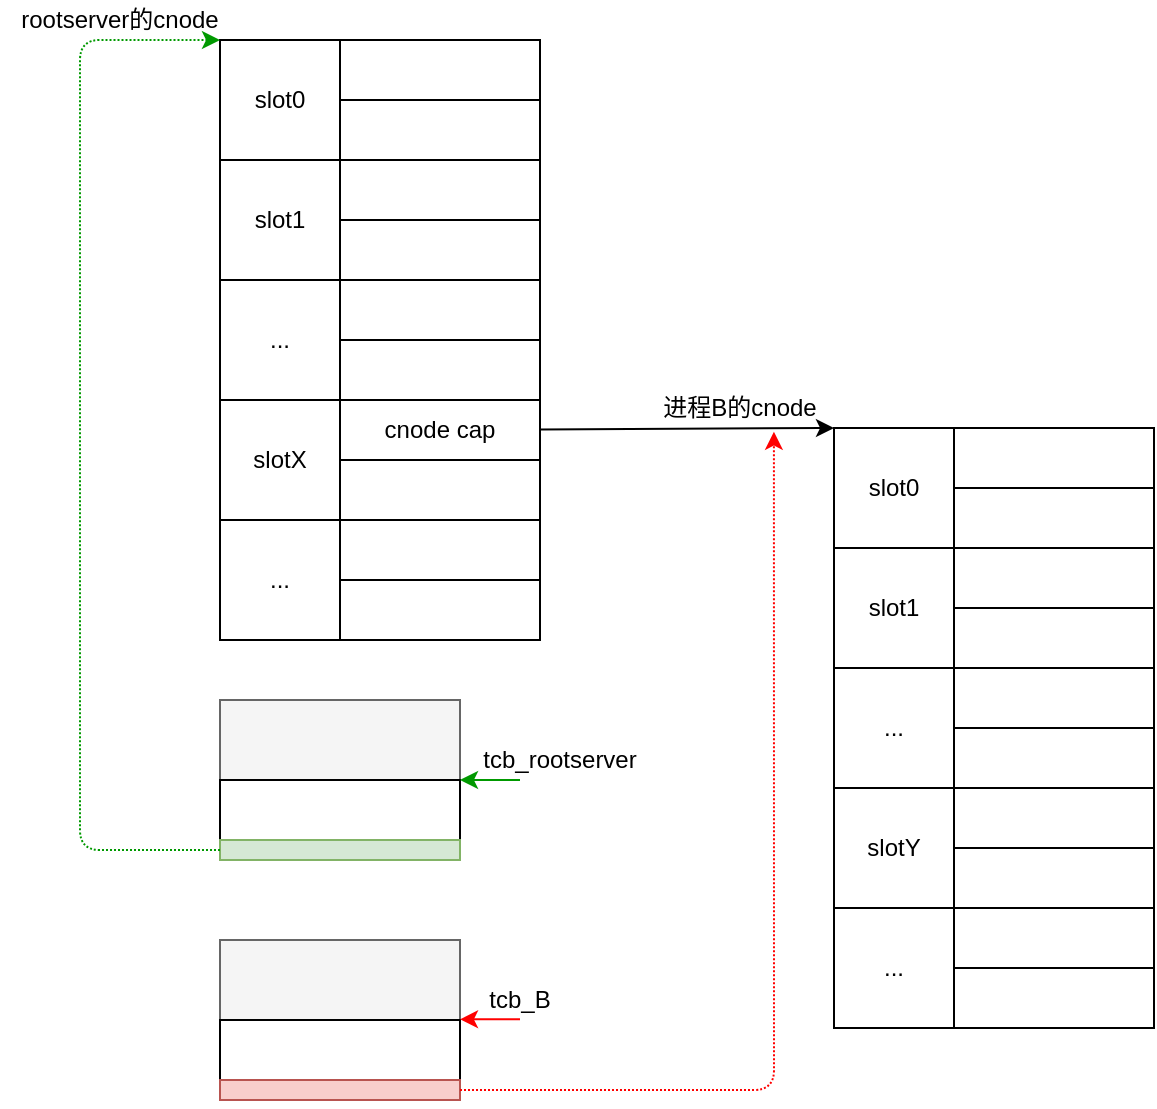 <mxfile version="14.8.2" type="github" pages="2">
  <diagram id="0ndISeXUmmei2BmkHa93" name="第 1 页">
    <mxGraphModel dx="1148" dy="621" grid="1" gridSize="10" guides="1" tooltips="1" connect="1" arrows="1" fold="1" page="1" pageScale="1" pageWidth="850" pageHeight="1100" math="0" shadow="0">
      <root>
        <mxCell id="0" />
        <mxCell id="1" parent="0" />
        <mxCell id="GA6zOthMfiOWwRpfHC2D-1" value="slot0" style="rounded=0;whiteSpace=wrap;html=1;" vertex="1" parent="1">
          <mxGeometry x="130" y="150" width="60" height="60" as="geometry" />
        </mxCell>
        <mxCell id="GA6zOthMfiOWwRpfHC2D-2" value="slot1" style="rounded=0;whiteSpace=wrap;html=1;" vertex="1" parent="1">
          <mxGeometry x="130" y="210" width="60" height="60" as="geometry" />
        </mxCell>
        <mxCell id="GA6zOthMfiOWwRpfHC2D-3" value="" style="rounded=0;whiteSpace=wrap;html=1;" vertex="1" parent="1">
          <mxGeometry x="190" y="150" width="100" height="30" as="geometry" />
        </mxCell>
        <mxCell id="GA6zOthMfiOWwRpfHC2D-4" value="" style="rounded=0;whiteSpace=wrap;html=1;" vertex="1" parent="1">
          <mxGeometry x="190" y="180" width="100" height="30" as="geometry" />
        </mxCell>
        <mxCell id="GA6zOthMfiOWwRpfHC2D-5" value="" style="rounded=0;whiteSpace=wrap;html=1;" vertex="1" parent="1">
          <mxGeometry x="190" y="210" width="100" height="30" as="geometry" />
        </mxCell>
        <mxCell id="GA6zOthMfiOWwRpfHC2D-6" value="" style="rounded=0;whiteSpace=wrap;html=1;" vertex="1" parent="1">
          <mxGeometry x="190" y="240" width="100" height="30" as="geometry" />
        </mxCell>
        <mxCell id="GA6zOthMfiOWwRpfHC2D-7" value="..." style="rounded=0;whiteSpace=wrap;html=1;" vertex="1" parent="1">
          <mxGeometry x="130" y="270" width="60" height="60" as="geometry" />
        </mxCell>
        <mxCell id="GA6zOthMfiOWwRpfHC2D-8" value="" style="rounded=0;whiteSpace=wrap;html=1;" vertex="1" parent="1">
          <mxGeometry x="190" y="270" width="100" height="30" as="geometry" />
        </mxCell>
        <mxCell id="GA6zOthMfiOWwRpfHC2D-9" value="" style="rounded=0;whiteSpace=wrap;html=1;" vertex="1" parent="1">
          <mxGeometry x="190" y="300" width="100" height="30" as="geometry" />
        </mxCell>
        <mxCell id="GA6zOthMfiOWwRpfHC2D-10" value="slotX" style="rounded=0;whiteSpace=wrap;html=1;" vertex="1" parent="1">
          <mxGeometry x="130" y="330" width="60" height="60" as="geometry" />
        </mxCell>
        <mxCell id="GA6zOthMfiOWwRpfHC2D-11" value="cnode cap" style="rounded=0;whiteSpace=wrap;html=1;" vertex="1" parent="1">
          <mxGeometry x="190" y="330" width="100" height="30" as="geometry" />
        </mxCell>
        <mxCell id="GA6zOthMfiOWwRpfHC2D-12" value="" style="rounded=0;whiteSpace=wrap;html=1;" vertex="1" parent="1">
          <mxGeometry x="190" y="360" width="100" height="30" as="geometry" />
        </mxCell>
        <mxCell id="GA6zOthMfiOWwRpfHC2D-13" value="..." style="rounded=0;whiteSpace=wrap;html=1;" vertex="1" parent="1">
          <mxGeometry x="130" y="390" width="60" height="60" as="geometry" />
        </mxCell>
        <mxCell id="GA6zOthMfiOWwRpfHC2D-14" value="" style="rounded=0;whiteSpace=wrap;html=1;" vertex="1" parent="1">
          <mxGeometry x="190" y="390" width="100" height="30" as="geometry" />
        </mxCell>
        <mxCell id="GA6zOthMfiOWwRpfHC2D-15" value="" style="rounded=0;whiteSpace=wrap;html=1;" vertex="1" parent="1">
          <mxGeometry x="190" y="420" width="100" height="30" as="geometry" />
        </mxCell>
        <mxCell id="GA6zOthMfiOWwRpfHC2D-20" value="rootserver的cnode" style="text;html=1;strokeColor=none;fillColor=none;align=center;verticalAlign=middle;whiteSpace=wrap;rounded=0;" vertex="1" parent="1">
          <mxGeometry x="20" y="130" width="120" height="20" as="geometry" />
        </mxCell>
        <mxCell id="GA6zOthMfiOWwRpfHC2D-21" value="slot0" style="rounded=0;whiteSpace=wrap;html=1;" vertex="1" parent="1">
          <mxGeometry x="437" y="344" width="60" height="60" as="geometry" />
        </mxCell>
        <mxCell id="GA6zOthMfiOWwRpfHC2D-22" value="slot1" style="rounded=0;whiteSpace=wrap;html=1;" vertex="1" parent="1">
          <mxGeometry x="437" y="404" width="60" height="60" as="geometry" />
        </mxCell>
        <mxCell id="GA6zOthMfiOWwRpfHC2D-23" value="" style="rounded=0;whiteSpace=wrap;html=1;" vertex="1" parent="1">
          <mxGeometry x="497" y="344" width="100" height="30" as="geometry" />
        </mxCell>
        <mxCell id="GA6zOthMfiOWwRpfHC2D-24" value="" style="rounded=0;whiteSpace=wrap;html=1;" vertex="1" parent="1">
          <mxGeometry x="497" y="374" width="100" height="30" as="geometry" />
        </mxCell>
        <mxCell id="GA6zOthMfiOWwRpfHC2D-25" value="" style="rounded=0;whiteSpace=wrap;html=1;" vertex="1" parent="1">
          <mxGeometry x="497" y="404" width="100" height="30" as="geometry" />
        </mxCell>
        <mxCell id="GA6zOthMfiOWwRpfHC2D-26" value="" style="rounded=0;whiteSpace=wrap;html=1;" vertex="1" parent="1">
          <mxGeometry x="497" y="434" width="100" height="30" as="geometry" />
        </mxCell>
        <mxCell id="GA6zOthMfiOWwRpfHC2D-27" value="..." style="rounded=0;whiteSpace=wrap;html=1;" vertex="1" parent="1">
          <mxGeometry x="437" y="464" width="60" height="60" as="geometry" />
        </mxCell>
        <mxCell id="GA6zOthMfiOWwRpfHC2D-28" value="" style="rounded=0;whiteSpace=wrap;html=1;" vertex="1" parent="1">
          <mxGeometry x="497" y="464" width="100" height="30" as="geometry" />
        </mxCell>
        <mxCell id="GA6zOthMfiOWwRpfHC2D-29" value="" style="rounded=0;whiteSpace=wrap;html=1;" vertex="1" parent="1">
          <mxGeometry x="497" y="494" width="100" height="30" as="geometry" />
        </mxCell>
        <mxCell id="GA6zOthMfiOWwRpfHC2D-30" value="slotY" style="rounded=0;whiteSpace=wrap;html=1;" vertex="1" parent="1">
          <mxGeometry x="437" y="524" width="60" height="60" as="geometry" />
        </mxCell>
        <mxCell id="GA6zOthMfiOWwRpfHC2D-31" value="" style="rounded=0;whiteSpace=wrap;html=1;" vertex="1" parent="1">
          <mxGeometry x="497" y="524" width="100" height="30" as="geometry" />
        </mxCell>
        <mxCell id="GA6zOthMfiOWwRpfHC2D-32" value="" style="rounded=0;whiteSpace=wrap;html=1;" vertex="1" parent="1">
          <mxGeometry x="497" y="554" width="100" height="30" as="geometry" />
        </mxCell>
        <mxCell id="GA6zOthMfiOWwRpfHC2D-33" value="..." style="rounded=0;whiteSpace=wrap;html=1;" vertex="1" parent="1">
          <mxGeometry x="437" y="584" width="60" height="60" as="geometry" />
        </mxCell>
        <mxCell id="GA6zOthMfiOWwRpfHC2D-34" value="" style="rounded=0;whiteSpace=wrap;html=1;" vertex="1" parent="1">
          <mxGeometry x="497" y="584" width="100" height="30" as="geometry" />
        </mxCell>
        <mxCell id="GA6zOthMfiOWwRpfHC2D-35" value="" style="rounded=0;whiteSpace=wrap;html=1;" vertex="1" parent="1">
          <mxGeometry x="497" y="614" width="100" height="30" as="geometry" />
        </mxCell>
        <mxCell id="GA6zOthMfiOWwRpfHC2D-36" value="" style="endArrow=classic;html=1;entryX=0;entryY=0;entryDx=0;entryDy=0;" edge="1" target="GA6zOthMfiOWwRpfHC2D-21" parent="1" source="GA6zOthMfiOWwRpfHC2D-11">
          <mxGeometry width="50" height="50" relative="1" as="geometry">
            <mxPoint x="445" y="350" as="sourcePoint" />
            <mxPoint x="485" y="310" as="targetPoint" />
          </mxGeometry>
        </mxCell>
        <mxCell id="GA6zOthMfiOWwRpfHC2D-37" value="进程B的cnode" style="text;html=1;strokeColor=none;fillColor=none;align=center;verticalAlign=middle;whiteSpace=wrap;rounded=0;" vertex="1" parent="1">
          <mxGeometry x="310" y="324" width="160" height="20" as="geometry" />
        </mxCell>
        <mxCell id="GA6zOthMfiOWwRpfHC2D-38" value="" style="rounded=0;whiteSpace=wrap;html=1;fillColor=#f5f5f5;strokeColor=#666666;fontColor=#333333;" vertex="1" parent="1">
          <mxGeometry x="130" y="480" width="120" height="40" as="geometry" />
        </mxCell>
        <mxCell id="GA6zOthMfiOWwRpfHC2D-39" value="" style="rounded=0;whiteSpace=wrap;html=1;fillColor=#f5f5f5;strokeColor=#666666;fontColor=#333333;" vertex="1" parent="1">
          <mxGeometry x="130" y="600" width="120" height="40" as="geometry" />
        </mxCell>
        <mxCell id="GA6zOthMfiOWwRpfHC2D-40" value="" style="rounded=0;whiteSpace=wrap;html=1;" vertex="1" parent="1">
          <mxGeometry x="130" y="520" width="120" height="30" as="geometry" />
        </mxCell>
        <mxCell id="GA6zOthMfiOWwRpfHC2D-41" value="" style="rounded=0;whiteSpace=wrap;html=1;" vertex="1" parent="1">
          <mxGeometry x="130" y="640" width="120" height="30" as="geometry" />
        </mxCell>
        <mxCell id="GA6zOthMfiOWwRpfHC2D-42" value="" style="rounded=0;whiteSpace=wrap;html=1;fillColor=#d5e8d4;strokeColor=#82b366;" vertex="1" parent="1">
          <mxGeometry x="130" y="550" width="120" height="10" as="geometry" />
        </mxCell>
        <mxCell id="GA6zOthMfiOWwRpfHC2D-43" value="" style="rounded=0;whiteSpace=wrap;html=1;fillColor=#f8cecc;strokeColor=#b85450;" vertex="1" parent="1">
          <mxGeometry x="130" y="670" width="120" height="10" as="geometry" />
        </mxCell>
        <mxCell id="GA6zOthMfiOWwRpfHC2D-44" value="tcb_rootserver" style="text;html=1;strokeColor=none;fillColor=none;align=center;verticalAlign=middle;whiteSpace=wrap;rounded=0;" vertex="1" parent="1">
          <mxGeometry x="280" y="500" width="40" height="20" as="geometry" />
        </mxCell>
        <mxCell id="GA6zOthMfiOWwRpfHC2D-45" value="tcb_B" style="text;html=1;strokeColor=none;fillColor=none;align=center;verticalAlign=middle;whiteSpace=wrap;rounded=0;" vertex="1" parent="1">
          <mxGeometry x="260" y="620" width="40" height="20" as="geometry" />
        </mxCell>
        <mxCell id="GA6zOthMfiOWwRpfHC2D-46" value="" style="edgeStyle=segmentEdgeStyle;endArrow=classic;html=1;dashed=1;exitX=0;exitY=0.5;exitDx=0;exitDy=0;dashPattern=1 1;strokeColor=#009900;" edge="1" parent="1" source="GA6zOthMfiOWwRpfHC2D-42">
          <mxGeometry width="50" height="50" relative="1" as="geometry">
            <mxPoint x="20" y="735" as="sourcePoint" />
            <mxPoint x="130" y="150" as="targetPoint" />
            <Array as="points">
              <mxPoint x="60" y="555" />
              <mxPoint x="60" y="150" />
            </Array>
          </mxGeometry>
        </mxCell>
        <mxCell id="GA6zOthMfiOWwRpfHC2D-48" value="" style="edgeStyle=segmentEdgeStyle;endArrow=classic;html=1;dashed=1;dashPattern=1 1;exitX=1;exitY=0.5;exitDx=0;exitDy=0;strokeColor=#FF0000;entryX=0.606;entryY=1.093;entryDx=0;entryDy=0;entryPerimeter=0;" edge="1" parent="1" source="GA6zOthMfiOWwRpfHC2D-43" target="GA6zOthMfiOWwRpfHC2D-37">
          <mxGeometry width="50" height="50" relative="1" as="geometry">
            <mxPoint x="250" y="680" as="sourcePoint" />
            <mxPoint x="300" y="630" as="targetPoint" />
          </mxGeometry>
        </mxCell>
        <mxCell id="GA6zOthMfiOWwRpfHC2D-49" value="" style="endArrow=classic;html=1;strokeColor=#009900;" edge="1" parent="1">
          <mxGeometry width="50" height="50" relative="1" as="geometry">
            <mxPoint x="280" y="520" as="sourcePoint" />
            <mxPoint x="250" y="520" as="targetPoint" />
          </mxGeometry>
        </mxCell>
        <mxCell id="GA6zOthMfiOWwRpfHC2D-50" value="" style="endArrow=classic;html=1;strokeColor=#FF0000;" edge="1" parent="1">
          <mxGeometry width="50" height="50" relative="1" as="geometry">
            <mxPoint x="280" y="639.67" as="sourcePoint" />
            <mxPoint x="250" y="639.67" as="targetPoint" />
          </mxGeometry>
        </mxCell>
      </root>
    </mxGraphModel>
  </diagram>
  <diagram id="XrJW71CT-f0KFa2B1o5i" name="第 2 页">
    <mxGraphModel dx="950" dy="514" grid="1" gridSize="10" guides="1" tooltips="1" connect="1" arrows="1" fold="1" page="1" pageScale="1" pageWidth="850" pageHeight="1100" math="0" shadow="0">
      <root>
        <mxCell id="EugHhYfA00DBPjp3gNxW-0" />
        <mxCell id="EugHhYfA00DBPjp3gNxW-1" parent="EugHhYfA00DBPjp3gNxW-0" />
        <mxCell id="EugHhYfA00DBPjp3gNxW-2" value="slot0" style="rounded=0;whiteSpace=wrap;html=1;" vertex="1" parent="EugHhYfA00DBPjp3gNxW-1">
          <mxGeometry x="130" y="150" width="60" height="60" as="geometry" />
        </mxCell>
        <mxCell id="EugHhYfA00DBPjp3gNxW-3" value="slot1" style="rounded=0;whiteSpace=wrap;html=1;" vertex="1" parent="EugHhYfA00DBPjp3gNxW-1">
          <mxGeometry x="130" y="210" width="60" height="60" as="geometry" />
        </mxCell>
        <mxCell id="EugHhYfA00DBPjp3gNxW-4" value="" style="rounded=0;whiteSpace=wrap;html=1;" vertex="1" parent="EugHhYfA00DBPjp3gNxW-1">
          <mxGeometry x="190" y="150" width="100" height="30" as="geometry" />
        </mxCell>
        <mxCell id="EugHhYfA00DBPjp3gNxW-5" value="" style="rounded=0;whiteSpace=wrap;html=1;" vertex="1" parent="EugHhYfA00DBPjp3gNxW-1">
          <mxGeometry x="190" y="180" width="100" height="30" as="geometry" />
        </mxCell>
        <mxCell id="EugHhYfA00DBPjp3gNxW-6" value="" style="rounded=0;whiteSpace=wrap;html=1;" vertex="1" parent="EugHhYfA00DBPjp3gNxW-1">
          <mxGeometry x="190" y="210" width="100" height="30" as="geometry" />
        </mxCell>
        <mxCell id="EugHhYfA00DBPjp3gNxW-7" value="" style="rounded=0;whiteSpace=wrap;html=1;" vertex="1" parent="EugHhYfA00DBPjp3gNxW-1">
          <mxGeometry x="190" y="240" width="100" height="30" as="geometry" />
        </mxCell>
        <mxCell id="EugHhYfA00DBPjp3gNxW-8" value="..." style="rounded=0;whiteSpace=wrap;html=1;" vertex="1" parent="EugHhYfA00DBPjp3gNxW-1">
          <mxGeometry x="130" y="270" width="60" height="60" as="geometry" />
        </mxCell>
        <mxCell id="EugHhYfA00DBPjp3gNxW-9" value="" style="rounded=0;whiteSpace=wrap;html=1;" vertex="1" parent="EugHhYfA00DBPjp3gNxW-1">
          <mxGeometry x="190" y="270" width="100" height="30" as="geometry" />
        </mxCell>
        <mxCell id="EugHhYfA00DBPjp3gNxW-10" value="" style="rounded=0;whiteSpace=wrap;html=1;" vertex="1" parent="EugHhYfA00DBPjp3gNxW-1">
          <mxGeometry x="190" y="300" width="100" height="30" as="geometry" />
        </mxCell>
        <mxCell id="EugHhYfA00DBPjp3gNxW-11" value="slotX" style="rounded=0;whiteSpace=wrap;html=1;" vertex="1" parent="EugHhYfA00DBPjp3gNxW-1">
          <mxGeometry x="130" y="330" width="60" height="60" as="geometry" />
        </mxCell>
        <mxCell id="EugHhYfA00DBPjp3gNxW-12" value="B cnode cap" style="rounded=0;whiteSpace=wrap;html=1;gradientColor=#ffd966;fillColor=#fff2cc;strokeColor=#d6b656;" vertex="1" parent="EugHhYfA00DBPjp3gNxW-1">
          <mxGeometry x="190" y="330" width="100" height="30" as="geometry" />
        </mxCell>
        <mxCell id="EugHhYfA00DBPjp3gNxW-13" value="" style="rounded=0;whiteSpace=wrap;html=1;" vertex="1" parent="EugHhYfA00DBPjp3gNxW-1">
          <mxGeometry x="190" y="360" width="100" height="30" as="geometry" />
        </mxCell>
        <mxCell id="EugHhYfA00DBPjp3gNxW-14" value="..." style="rounded=0;whiteSpace=wrap;html=1;" vertex="1" parent="EugHhYfA00DBPjp3gNxW-1">
          <mxGeometry x="130" y="390" width="60" height="60" as="geometry" />
        </mxCell>
        <mxCell id="EugHhYfA00DBPjp3gNxW-15" value="" style="rounded=0;whiteSpace=wrap;html=1;" vertex="1" parent="EugHhYfA00DBPjp3gNxW-1">
          <mxGeometry x="190" y="390" width="100" height="30" as="geometry" />
        </mxCell>
        <mxCell id="EugHhYfA00DBPjp3gNxW-16" value="" style="rounded=0;whiteSpace=wrap;html=1;" vertex="1" parent="EugHhYfA00DBPjp3gNxW-1">
          <mxGeometry x="190" y="420" width="100" height="30" as="geometry" />
        </mxCell>
        <mxCell id="EugHhYfA00DBPjp3gNxW-17" value="rootserver的cnode" style="text;html=1;strokeColor=none;fillColor=none;align=center;verticalAlign=middle;whiteSpace=wrap;rounded=0;" vertex="1" parent="EugHhYfA00DBPjp3gNxW-1">
          <mxGeometry x="20" y="130" width="120" height="20" as="geometry" />
        </mxCell>
        <mxCell id="EugHhYfA00DBPjp3gNxW-18" value="slot0" style="rounded=0;whiteSpace=wrap;html=1;" vertex="1" parent="EugHhYfA00DBPjp3gNxW-1">
          <mxGeometry x="437" y="344" width="60" height="60" as="geometry" />
        </mxCell>
        <mxCell id="EugHhYfA00DBPjp3gNxW-19" value="slot1" style="rounded=0;whiteSpace=wrap;html=1;" vertex="1" parent="EugHhYfA00DBPjp3gNxW-1">
          <mxGeometry x="437" y="404" width="60" height="60" as="geometry" />
        </mxCell>
        <mxCell id="EugHhYfA00DBPjp3gNxW-20" value="" style="rounded=0;whiteSpace=wrap;html=1;" vertex="1" parent="EugHhYfA00DBPjp3gNxW-1">
          <mxGeometry x="497" y="344" width="100" height="30" as="geometry" />
        </mxCell>
        <mxCell id="EugHhYfA00DBPjp3gNxW-21" value="" style="rounded=0;whiteSpace=wrap;html=1;" vertex="1" parent="EugHhYfA00DBPjp3gNxW-1">
          <mxGeometry x="497" y="374" width="100" height="30" as="geometry" />
        </mxCell>
        <mxCell id="EugHhYfA00DBPjp3gNxW-22" value="" style="rounded=0;whiteSpace=wrap;html=1;" vertex="1" parent="EugHhYfA00DBPjp3gNxW-1">
          <mxGeometry x="497" y="404" width="100" height="30" as="geometry" />
        </mxCell>
        <mxCell id="EugHhYfA00DBPjp3gNxW-23" value="" style="rounded=0;whiteSpace=wrap;html=1;" vertex="1" parent="EugHhYfA00DBPjp3gNxW-1">
          <mxGeometry x="497" y="434" width="100" height="30" as="geometry" />
        </mxCell>
        <mxCell id="EugHhYfA00DBPjp3gNxW-24" value="slot2" style="rounded=0;whiteSpace=wrap;html=1;" vertex="1" parent="EugHhYfA00DBPjp3gNxW-1">
          <mxGeometry x="437" y="464" width="60" height="60" as="geometry" />
        </mxCell>
        <mxCell id="EugHhYfA00DBPjp3gNxW-25" value="dst fault ep cap" style="rounded=0;whiteSpace=wrap;html=1;gradientColor=#7ea6e0;fillColor=#dae8fc;strokeColor=#6c8ebf;" vertex="1" parent="EugHhYfA00DBPjp3gNxW-1">
          <mxGeometry x="497" y="464" width="100" height="30" as="geometry" />
        </mxCell>
        <mxCell id="EugHhYfA00DBPjp3gNxW-26" value="mdb" style="rounded=0;whiteSpace=wrap;html=1;" vertex="1" parent="EugHhYfA00DBPjp3gNxW-1">
          <mxGeometry x="497" y="494" width="100" height="30" as="geometry" />
        </mxCell>
        <mxCell id="EugHhYfA00DBPjp3gNxW-27" value="..." style="rounded=0;whiteSpace=wrap;html=1;" vertex="1" parent="EugHhYfA00DBPjp3gNxW-1">
          <mxGeometry x="437" y="524" width="60" height="60" as="geometry" />
        </mxCell>
        <mxCell id="EugHhYfA00DBPjp3gNxW-28" value="" style="rounded=0;whiteSpace=wrap;html=1;" vertex="1" parent="EugHhYfA00DBPjp3gNxW-1">
          <mxGeometry x="497" y="524" width="100" height="30" as="geometry" />
        </mxCell>
        <mxCell id="EugHhYfA00DBPjp3gNxW-29" value="" style="rounded=0;whiteSpace=wrap;html=1;" vertex="1" parent="EugHhYfA00DBPjp3gNxW-1">
          <mxGeometry x="497" y="554" width="100" height="30" as="geometry" />
        </mxCell>
        <mxCell id="EugHhYfA00DBPjp3gNxW-33" value="" style="endArrow=classic;html=1;entryX=0;entryY=0;entryDx=0;entryDy=0;" edge="1" parent="EugHhYfA00DBPjp3gNxW-1" source="EugHhYfA00DBPjp3gNxW-12" target="EugHhYfA00DBPjp3gNxW-18">
          <mxGeometry width="50" height="50" relative="1" as="geometry">
            <mxPoint x="445" y="350" as="sourcePoint" />
            <mxPoint x="485" y="310" as="targetPoint" />
          </mxGeometry>
        </mxCell>
        <mxCell id="EugHhYfA00DBPjp3gNxW-34" value="进程B的cnode" style="text;html=1;strokeColor=none;fillColor=none;align=center;verticalAlign=middle;whiteSpace=wrap;rounded=0;" vertex="1" parent="EugHhYfA00DBPjp3gNxW-1">
          <mxGeometry x="345" y="324" width="80" height="20" as="geometry" />
        </mxCell>
        <mxCell id="EugHhYfA00DBPjp3gNxW-35" value="" style="rounded=0;whiteSpace=wrap;html=1;fillColor=#f5f5f5;strokeColor=#666666;fontColor=#333333;" vertex="1" parent="EugHhYfA00DBPjp3gNxW-1">
          <mxGeometry x="477" y="130" width="120" height="40" as="geometry" />
        </mxCell>
        <mxCell id="EugHhYfA00DBPjp3gNxW-36" value="" style="rounded=0;whiteSpace=wrap;html=1;fillColor=#f5f5f5;strokeColor=#666666;fontColor=#333333;" vertex="1" parent="EugHhYfA00DBPjp3gNxW-1">
          <mxGeometry x="480" y="245" width="120" height="40" as="geometry" />
        </mxCell>
        <mxCell id="EugHhYfA00DBPjp3gNxW-37" value="" style="rounded=0;whiteSpace=wrap;html=1;" vertex="1" parent="EugHhYfA00DBPjp3gNxW-1">
          <mxGeometry x="477" y="170" width="120" height="30" as="geometry" />
        </mxCell>
        <mxCell id="EugHhYfA00DBPjp3gNxW-38" value="" style="rounded=0;whiteSpace=wrap;html=1;" vertex="1" parent="EugHhYfA00DBPjp3gNxW-1">
          <mxGeometry x="480" y="285" width="120" height="30" as="geometry" />
        </mxCell>
        <mxCell id="EugHhYfA00DBPjp3gNxW-39" value="" style="rounded=0;whiteSpace=wrap;html=1;fillColor=#d5e8d4;strokeColor=#82b366;" vertex="1" parent="EugHhYfA00DBPjp3gNxW-1">
          <mxGeometry x="477" y="200" width="120" height="10" as="geometry" />
        </mxCell>
        <mxCell id="EugHhYfA00DBPjp3gNxW-40" value="" style="rounded=0;whiteSpace=wrap;html=1;fillColor=#f8cecc;strokeColor=#b85450;" vertex="1" parent="EugHhYfA00DBPjp3gNxW-1">
          <mxGeometry x="480" y="315" width="120" height="10" as="geometry" />
        </mxCell>
        <mxCell id="EugHhYfA00DBPjp3gNxW-41" value="tcb_rootserver" style="text;html=1;strokeColor=none;fillColor=none;align=center;verticalAlign=middle;whiteSpace=wrap;rounded=0;" vertex="1" parent="EugHhYfA00DBPjp3gNxW-1">
          <mxGeometry x="620" y="140" width="40" height="20" as="geometry" />
        </mxCell>
        <mxCell id="EugHhYfA00DBPjp3gNxW-42" value="tcb_B" style="text;html=1;strokeColor=none;fillColor=none;align=center;verticalAlign=middle;whiteSpace=wrap;rounded=0;" vertex="1" parent="EugHhYfA00DBPjp3gNxW-1">
          <mxGeometry x="610" y="255" width="40" height="20" as="geometry" />
        </mxCell>
        <mxCell id="EugHhYfA00DBPjp3gNxW-43" value="" style="edgeStyle=segmentEdgeStyle;endArrow=classic;html=1;dashed=1;exitX=0;exitY=0.5;exitDx=0;exitDy=0;dashPattern=1 1;strokeColor=#009900;entryX=1;entryY=0;entryDx=0;entryDy=0;" edge="1" parent="EugHhYfA00DBPjp3gNxW-1" source="EugHhYfA00DBPjp3gNxW-39" target="EugHhYfA00DBPjp3gNxW-4">
          <mxGeometry width="50" height="50" relative="1" as="geometry">
            <mxPoint x="20" y="735" as="sourcePoint" />
            <mxPoint x="130" y="150" as="targetPoint" />
            <Array as="points">
              <mxPoint x="410" y="205" />
              <mxPoint x="410" y="150" />
            </Array>
          </mxGeometry>
        </mxCell>
        <mxCell id="EugHhYfA00DBPjp3gNxW-44" value="" style="edgeStyle=segmentEdgeStyle;endArrow=classic;html=1;dashed=1;dashPattern=1 1;strokeColor=#FF0000;entryX=0;entryY=0;entryDx=0;entryDy=0;" edge="1" parent="EugHhYfA00DBPjp3gNxW-1" target="EugHhYfA00DBPjp3gNxW-18">
          <mxGeometry width="50" height="50" relative="1" as="geometry">
            <mxPoint x="480" y="320" as="sourcePoint" />
            <mxPoint x="430" y="346" as="targetPoint" />
          </mxGeometry>
        </mxCell>
        <mxCell id="EugHhYfA00DBPjp3gNxW-45" value="" style="endArrow=classic;html=1;strokeColor=#009900;" edge="1" parent="EugHhYfA00DBPjp3gNxW-1">
          <mxGeometry width="50" height="50" relative="1" as="geometry">
            <mxPoint x="627" y="170" as="sourcePoint" />
            <mxPoint x="597" y="170" as="targetPoint" />
          </mxGeometry>
        </mxCell>
        <mxCell id="EugHhYfA00DBPjp3gNxW-46" value="" style="endArrow=classic;html=1;strokeColor=#FF0000;" edge="1" parent="EugHhYfA00DBPjp3gNxW-1">
          <mxGeometry width="50" height="50" relative="1" as="geometry">
            <mxPoint x="630" y="284.67" as="sourcePoint" />
            <mxPoint x="600" y="284.67" as="targetPoint" />
          </mxGeometry>
        </mxCell>
        <mxCell id="EugHhYfA00DBPjp3gNxW-48" value="" style="endArrow=classic;html=1;entryX=0;entryY=0;entryDx=0;entryDy=0;" edge="1" parent="EugHhYfA00DBPjp3gNxW-1">
          <mxGeometry width="50" height="50" relative="1" as="geometry">
            <mxPoint x="40" y="149" as="sourcePoint" />
            <mxPoint x="130" y="149.25" as="targetPoint" />
          </mxGeometry>
        </mxCell>
        <mxCell id="EugHhYfA00DBPjp3gNxW-49" value="slot-N" style="rounded=0;whiteSpace=wrap;html=1;" vertex="1" parent="EugHhYfA00DBPjp3gNxW-1">
          <mxGeometry x="130" y="449" width="60" height="60" as="geometry" />
        </mxCell>
        <mxCell id="EugHhYfA00DBPjp3gNxW-50" value="src fault ep cap" style="rounded=0;whiteSpace=wrap;html=1;gradientColor=#ea6b66;fillColor=#f8cecc;strokeColor=#b85450;" vertex="1" parent="EugHhYfA00DBPjp3gNxW-1">
          <mxGeometry x="190" y="449" width="100" height="30" as="geometry" />
        </mxCell>
        <mxCell id="EugHhYfA00DBPjp3gNxW-51" value="mdb" style="rounded=0;whiteSpace=wrap;html=1;" vertex="1" parent="EugHhYfA00DBPjp3gNxW-1">
          <mxGeometry x="190" y="479" width="100" height="30" as="geometry" />
        </mxCell>
        <mxCell id="EugHhYfA00DBPjp3gNxW-52" value="..." style="rounded=0;whiteSpace=wrap;html=1;" vertex="1" parent="EugHhYfA00DBPjp3gNxW-1">
          <mxGeometry x="130" y="509" width="60" height="60" as="geometry" />
        </mxCell>
        <mxCell id="EugHhYfA00DBPjp3gNxW-53" value="" style="rounded=0;whiteSpace=wrap;html=1;" vertex="1" parent="EugHhYfA00DBPjp3gNxW-1">
          <mxGeometry x="190" y="509" width="100" height="30" as="geometry" />
        </mxCell>
        <mxCell id="EugHhYfA00DBPjp3gNxW-54" value="" style="rounded=0;whiteSpace=wrap;html=1;" vertex="1" parent="EugHhYfA00DBPjp3gNxW-1">
          <mxGeometry x="190" y="539" width="100" height="30" as="geometry" />
        </mxCell>
        <mxCell id="EugHhYfA00DBPjp3gNxW-61" value="endpoint" style="rounded=0;whiteSpace=wrap;html=1;gradientColor=#b3b3b3;fillColor=#f5f5f5;strokeColor=#666666;" vertex="1" parent="EugHhYfA00DBPjp3gNxW-1">
          <mxGeometry x="320" y="410" width="80" height="24" as="geometry" />
        </mxCell>
        <mxCell id="EugHhYfA00DBPjp3gNxW-62" value="" style="edgeStyle=segmentEdgeStyle;endArrow=classic;html=1;strokeColor=#FF3333;dashed=1;" edge="1" parent="EugHhYfA00DBPjp3gNxW-1">
          <mxGeometry width="50" height="50" relative="1" as="geometry">
            <mxPoint x="290" y="468" as="sourcePoint" />
            <mxPoint x="320" y="434" as="targetPoint" />
            <Array as="points">
              <mxPoint x="320" y="468" />
            </Array>
          </mxGeometry>
        </mxCell>
        <mxCell id="EugHhYfA00DBPjp3gNxW-64" value="" style="endArrow=classic;html=1;dashed=1;strokeColor=#007FFF;" edge="1" parent="EugHhYfA00DBPjp3gNxW-1">
          <mxGeometry width="50" height="50" relative="1" as="geometry">
            <mxPoint x="80" y="160" as="sourcePoint" />
            <mxPoint x="80" y="480" as="targetPoint" />
          </mxGeometry>
        </mxCell>
        <mxCell id="EugHhYfA00DBPjp3gNxW-66" value="process-&amp;gt;fault_ep.cptr" style="edgeLabel;html=1;align=center;verticalAlign=middle;resizable=0;points=[];" vertex="1" connectable="0" parent="EugHhYfA00DBPjp3gNxW-64">
          <mxGeometry x="-0.092" y="-2" relative="1" as="geometry">
            <mxPoint x="-18" y="-5" as="offset" />
          </mxGeometry>
        </mxCell>
        <mxCell id="EugHhYfA00DBPjp3gNxW-67" value="" style="endArrow=none;html=1;strokeColor=#007FFF;" edge="1" parent="EugHhYfA00DBPjp3gNxW-1">
          <mxGeometry width="50" height="50" relative="1" as="geometry">
            <mxPoint x="60" y="480" as="sourcePoint" />
            <mxPoint x="100" y="480" as="targetPoint" />
          </mxGeometry>
        </mxCell>
        <mxCell id="EugHhYfA00DBPjp3gNxW-68" value="" style="edgeStyle=segmentEdgeStyle;endArrow=classic;html=1;strokeColor=#007FFF;exitX=1;exitY=0.25;exitDx=0;exitDy=0;dashed=1;entryX=0.99;entryY=1.01;entryDx=0;entryDy=0;entryPerimeter=0;" edge="1" parent="EugHhYfA00DBPjp3gNxW-1" source="EugHhYfA00DBPjp3gNxW-24" target="EugHhYfA00DBPjp3gNxW-61">
          <mxGeometry width="50" height="50" relative="1" as="geometry">
            <mxPoint x="350" y="479" as="sourcePoint" />
            <mxPoint x="405" y="440" as="targetPoint" />
            <Array as="points">
              <mxPoint x="399" y="479" />
              <mxPoint x="399" y="440" />
            </Array>
          </mxGeometry>
        </mxCell>
        <mxCell id="EugHhYfA00DBPjp3gNxW-70" value="" style="endArrow=classic;html=1;dashed=1;strokeColor=#FF9999;" edge="1" parent="EugHhYfA00DBPjp3gNxW-1">
          <mxGeometry width="50" height="50" relative="1" as="geometry">
            <mxPoint x="620" y="340" as="sourcePoint" />
            <mxPoint x="620" y="480" as="targetPoint" />
          </mxGeometry>
        </mxCell>
        <mxCell id="EugHhYfA00DBPjp3gNxW-81" value="&lt;span style=&quot;font-size: 12px ; text-align: left ; background-color: rgb(248 , 249 , 250)&quot;&gt;process-&amp;gt;cspace_next_free&lt;/span&gt;" style="edgeLabel;html=1;align=center;verticalAlign=middle;resizable=0;points=[];" vertex="1" connectable="0" parent="EugHhYfA00DBPjp3gNxW-70">
          <mxGeometry x="-0.106" y="2" relative="1" as="geometry">
            <mxPoint x="58" y="1" as="offset" />
          </mxGeometry>
        </mxCell>
        <mxCell id="EugHhYfA00DBPjp3gNxW-72" value="" style="endArrow=none;html=1;strokeColor=#FF6666;" edge="1" parent="EugHhYfA00DBPjp3gNxW-1">
          <mxGeometry width="50" height="50" relative="1" as="geometry">
            <mxPoint x="610" y="480" as="sourcePoint" />
            <mxPoint x="630" y="480" as="targetPoint" />
          </mxGeometry>
        </mxCell>
        <mxCell id="EugHhYfA00DBPjp3gNxW-73" value="" style="endArrow=none;html=1;strokeColor=#FFCCCC;" edge="1" parent="EugHhYfA00DBPjp3gNxW-1">
          <mxGeometry width="50" height="50" relative="1" as="geometry">
            <mxPoint x="610" y="340" as="sourcePoint" />
            <mxPoint x="630" y="340" as="targetPoint" />
          </mxGeometry>
        </mxCell>
        <mxCell id="EugHhYfA00DBPjp3gNxW-74" value="" style="endArrow=classic;html=1;strokeColor=#0000FF;dashed=1;" edge="1" parent="EugHhYfA00DBPjp3gNxW-1">
          <mxGeometry width="50" height="50" relative="1" as="geometry">
            <mxPoint x="310" y="160" as="sourcePoint" />
            <mxPoint x="310" y="340" as="targetPoint" />
          </mxGeometry>
        </mxCell>
        <mxCell id="EugHhYfA00DBPjp3gNxW-75" value="process-&amp;gt;cspace.cptr" style="edgeLabel;html=1;align=center;verticalAlign=middle;resizable=0;points=[];" vertex="1" connectable="0" parent="EugHhYfA00DBPjp3gNxW-74">
          <mxGeometry x="-0.093" relative="1" as="geometry">
            <mxPoint x="40" y="3" as="offset" />
          </mxGeometry>
        </mxCell>
        <mxCell id="EugHhYfA00DBPjp3gNxW-76" value="" style="endArrow=none;html=1;strokeColor=#0000FF;" edge="1" parent="EugHhYfA00DBPjp3gNxW-1">
          <mxGeometry width="50" height="50" relative="1" as="geometry">
            <mxPoint x="300" y="343.95" as="sourcePoint" />
            <mxPoint x="320" y="343.95" as="targetPoint" />
            <Array as="points">
              <mxPoint x="310" y="343.95" />
            </Array>
          </mxGeometry>
        </mxCell>
        <mxCell id="EugHhYfA00DBPjp3gNxW-79" value="" style="edgeStyle=segmentEdgeStyle;endArrow=classic;html=1;entryX=1;entryY=0.807;entryDx=0;entryDy=0;entryPerimeter=0;startArrow=classicThin;startFill=1;strokeColor=#3333FF;dashed=1;dashPattern=1 1;" edge="1" parent="EugHhYfA00DBPjp3gNxW-1" target="EugHhYfA00DBPjp3gNxW-24">
          <mxGeometry width="50" height="50" relative="1" as="geometry">
            <mxPoint x="290" y="494" as="sourcePoint" />
            <mxPoint x="340" y="444" as="targetPoint" />
            <Array as="points">
              <mxPoint x="350" y="494" />
              <mxPoint x="350" y="512" />
            </Array>
          </mxGeometry>
        </mxCell>
      </root>
    </mxGraphModel>
  </diagram>
</mxfile>
